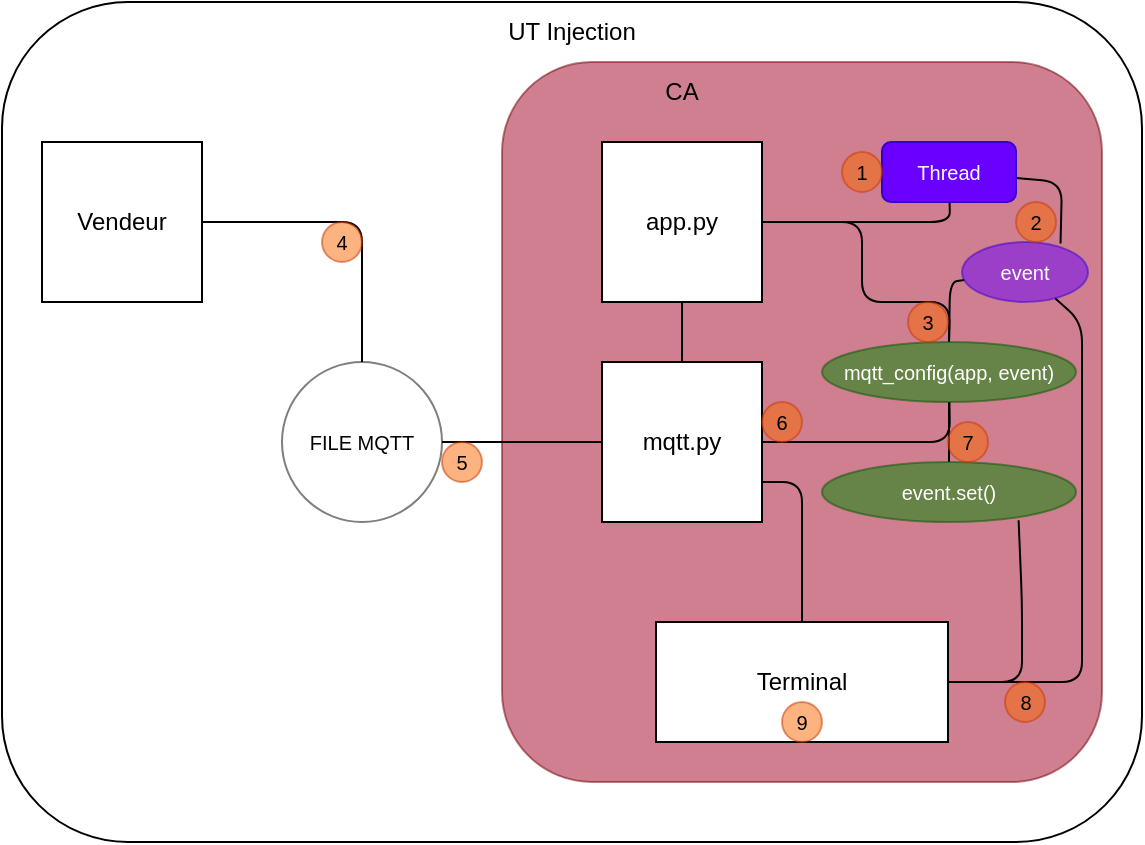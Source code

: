 <mxfile>
    <diagram id="pLIIukSje5bn8fONhate" name="Page-1">
        <mxGraphModel dx="676" dy="471" grid="1" gridSize="10" guides="1" tooltips="1" connect="1" arrows="1" fold="1" page="1" pageScale="1" pageWidth="827" pageHeight="1169" math="0" shadow="0">
            <root>
                <mxCell id="0"/>
                <mxCell id="1" parent="0"/>
                <mxCell id="2" value="" style="rounded=1;whiteSpace=wrap;html=1;" vertex="1" parent="1">
                    <mxGeometry x="140" y="60" width="570" height="420" as="geometry"/>
                </mxCell>
                <mxCell id="10" value="" style="rounded=1;whiteSpace=wrap;html=1;fillColor=#a20025;fontColor=#ffffff;strokeColor=#6F0000;opacity=50;" vertex="1" parent="1">
                    <mxGeometry x="390" y="90" width="300" height="360" as="geometry"/>
                </mxCell>
                <mxCell id="3" value="UT Injection" style="text;html=1;strokeColor=none;fillColor=none;align=center;verticalAlign=middle;whiteSpace=wrap;rounded=0;" vertex="1" parent="1">
                    <mxGeometry x="370" y="60" width="110" height="30" as="geometry"/>
                </mxCell>
                <mxCell id="7" style="edgeStyle=none;html=1;entryX=0.5;entryY=0;entryDx=0;entryDy=0;endArrow=none;endFill=0;" edge="1" parent="1" source="4" target="5">
                    <mxGeometry relative="1" as="geometry"/>
                </mxCell>
                <mxCell id="22" style="edgeStyle=none;html=1;entryX=0.5;entryY=0;entryDx=0;entryDy=0;fontSize=10;endArrow=none;endFill=0;" edge="1" parent="1" source="4" target="20">
                    <mxGeometry relative="1" as="geometry">
                        <Array as="points">
                            <mxPoint x="570" y="170"/>
                            <mxPoint x="570" y="210"/>
                            <mxPoint x="614" y="210"/>
                        </Array>
                    </mxGeometry>
                </mxCell>
                <mxCell id="4" value="app.py" style="whiteSpace=wrap;html=1;aspect=fixed;" vertex="1" parent="1">
                    <mxGeometry x="440" y="130" width="80" height="80" as="geometry"/>
                </mxCell>
                <mxCell id="8" style="edgeStyle=none;html=1;entryX=0.5;entryY=0;entryDx=0;entryDy=0;endArrow=none;endFill=0;exitX=1;exitY=0.75;exitDx=0;exitDy=0;" edge="1" parent="1" source="5" target="6">
                    <mxGeometry relative="1" as="geometry">
                        <Array as="points">
                            <mxPoint x="540" y="300"/>
                        </Array>
                    </mxGeometry>
                </mxCell>
                <mxCell id="5" value="mqtt.py" style="whiteSpace=wrap;html=1;aspect=fixed;" vertex="1" parent="1">
                    <mxGeometry x="440" y="240" width="80" height="80" as="geometry"/>
                </mxCell>
                <mxCell id="6" value="Terminal" style="rounded=0;whiteSpace=wrap;html=1;" vertex="1" parent="1">
                    <mxGeometry x="467" y="370" width="146" height="60" as="geometry"/>
                </mxCell>
                <mxCell id="14" style="edgeStyle=none;html=1;entryX=0.5;entryY=0;entryDx=0;entryDy=0;fontSize=10;endArrow=none;endFill=0;" edge="1" parent="1" source="9" target="13">
                    <mxGeometry relative="1" as="geometry">
                        <Array as="points">
                            <mxPoint x="320" y="170"/>
                        </Array>
                    </mxGeometry>
                </mxCell>
                <mxCell id="9" value="Vendeur" style="whiteSpace=wrap;html=1;aspect=fixed;" vertex="1" parent="1">
                    <mxGeometry x="160" y="130" width="80" height="80" as="geometry"/>
                </mxCell>
                <mxCell id="12" value="CA" style="text;html=1;strokeColor=none;fillColor=none;align=center;verticalAlign=middle;whiteSpace=wrap;rounded=0;" vertex="1" parent="1">
                    <mxGeometry x="425" y="90" width="110" height="30" as="geometry"/>
                </mxCell>
                <mxCell id="15" style="edgeStyle=none;html=1;entryX=0;entryY=0.5;entryDx=0;entryDy=0;fontSize=10;endArrow=none;endFill=0;" edge="1" parent="1" source="13" target="5">
                    <mxGeometry relative="1" as="geometry">
                        <Array as="points"/>
                    </mxGeometry>
                </mxCell>
                <mxCell id="13" value="&lt;font style=&quot;font-size: 10px;&quot;&gt;FILE MQTT&lt;/font&gt;" style="ellipse;whiteSpace=wrap;html=1;aspect=fixed;opacity=50;" vertex="1" parent="1">
                    <mxGeometry x="280" y="240" width="80" height="80" as="geometry"/>
                </mxCell>
                <mxCell id="17" style="edgeStyle=none;html=1;entryX=1;entryY=0.5;entryDx=0;entryDy=0;fontSize=10;endArrow=none;endFill=0;" edge="1" parent="1" source="16" target="4">
                    <mxGeometry relative="1" as="geometry">
                        <Array as="points">
                            <mxPoint x="614" y="170"/>
                        </Array>
                    </mxGeometry>
                </mxCell>
                <mxCell id="19" style="edgeStyle=none;html=1;fontSize=10;endArrow=none;endFill=0;entryX=0.782;entryY=0.024;entryDx=0;entryDy=0;entryPerimeter=0;" edge="1" parent="1" source="16" target="18">
                    <mxGeometry relative="1" as="geometry">
                        <Array as="points">
                            <mxPoint x="670" y="150"/>
                        </Array>
                    </mxGeometry>
                </mxCell>
                <mxCell id="16" value="Thread" style="rounded=1;whiteSpace=wrap;html=1;fontSize=10;fillColor=#6a00ff;fontColor=#ffffff;strokeColor=#3700CC;" vertex="1" parent="1">
                    <mxGeometry x="580" y="130" width="67" height="30" as="geometry"/>
                </mxCell>
                <mxCell id="26" style="edgeStyle=none;html=1;entryX=0.5;entryY=0;entryDx=0;entryDy=0;fontSize=10;endArrow=none;endFill=0;" edge="1" parent="1" source="18" target="20">
                    <mxGeometry relative="1" as="geometry">
                        <Array as="points">
                            <mxPoint x="614" y="200"/>
                        </Array>
                    </mxGeometry>
                </mxCell>
                <mxCell id="28" style="edgeStyle=none;html=1;entryX=1;entryY=0.5;entryDx=0;entryDy=0;fontSize=10;endArrow=none;endFill=0;" edge="1" parent="1" source="18" target="6">
                    <mxGeometry relative="1" as="geometry">
                        <Array as="points">
                            <mxPoint x="680" y="220"/>
                            <mxPoint x="680" y="400"/>
                        </Array>
                    </mxGeometry>
                </mxCell>
                <mxCell id="18" value="event" style="ellipse;whiteSpace=wrap;html=1;fontSize=10;fillColor=#6a00ff;fontColor=#ffffff;strokeColor=#3700CC;opacity=50;" vertex="1" parent="1">
                    <mxGeometry x="620" y="180" width="63" height="30" as="geometry"/>
                </mxCell>
                <mxCell id="23" style="edgeStyle=none;html=1;entryX=1;entryY=0.5;entryDx=0;entryDy=0;fontSize=10;endArrow=none;endFill=0;" edge="1" parent="1" source="20" target="5">
                    <mxGeometry relative="1" as="geometry">
                        <Array as="points">
                            <mxPoint x="614" y="280"/>
                        </Array>
                    </mxGeometry>
                </mxCell>
                <mxCell id="25" style="edgeStyle=none;html=1;fontSize=10;endArrow=none;endFill=0;" edge="1" parent="1" source="20" target="24">
                    <mxGeometry relative="1" as="geometry"/>
                </mxCell>
                <mxCell id="20" value="mqtt_config(app, event)" style="ellipse;whiteSpace=wrap;html=1;fontSize=10;fillColor=#008a00;fontColor=#ffffff;strokeColor=#005700;opacity=50;" vertex="1" parent="1">
                    <mxGeometry x="550" y="230" width="127" height="30" as="geometry"/>
                </mxCell>
                <mxCell id="27" style="edgeStyle=none;html=1;entryX=1;entryY=0.5;entryDx=0;entryDy=0;fontSize=10;endArrow=none;endFill=0;exitX=0.774;exitY=0.971;exitDx=0;exitDy=0;exitPerimeter=0;" edge="1" parent="1" source="24" target="6">
                    <mxGeometry relative="1" as="geometry">
                        <Array as="points">
                            <mxPoint x="650" y="360"/>
                            <mxPoint x="650" y="400"/>
                        </Array>
                    </mxGeometry>
                </mxCell>
                <mxCell id="24" value="event.set()" style="ellipse;whiteSpace=wrap;html=1;fontSize=10;fillColor=#008a00;fontColor=#ffffff;strokeColor=#005700;opacity=50;" vertex="1" parent="1">
                    <mxGeometry x="550" y="290" width="127" height="30" as="geometry"/>
                </mxCell>
                <mxCell id="29" value="5" style="ellipse;whiteSpace=wrap;html=1;aspect=fixed;fontSize=10;opacity=50;fillColor=#fa6800;fontColor=#000000;strokeColor=#C73500;" vertex="1" parent="1">
                    <mxGeometry x="360" y="280" width="20" height="20" as="geometry"/>
                </mxCell>
                <mxCell id="30" value="4" style="ellipse;whiteSpace=wrap;html=1;aspect=fixed;fontSize=10;opacity=50;fillColor=#fa6800;fontColor=#000000;strokeColor=#C73500;" vertex="1" parent="1">
                    <mxGeometry x="300" y="170" width="20" height="20" as="geometry"/>
                </mxCell>
                <mxCell id="31" value="3" style="ellipse;whiteSpace=wrap;html=1;aspect=fixed;fontSize=10;opacity=50;fillColor=#fa6800;fontColor=#000000;strokeColor=#C73500;" vertex="1" parent="1">
                    <mxGeometry x="593" y="210" width="20" height="20" as="geometry"/>
                </mxCell>
                <mxCell id="32" value="2" style="ellipse;whiteSpace=wrap;html=1;aspect=fixed;fontSize=10;opacity=50;fillColor=#fa6800;fontColor=#000000;strokeColor=#C73500;" vertex="1" parent="1">
                    <mxGeometry x="647" y="160" width="20" height="20" as="geometry"/>
                </mxCell>
                <mxCell id="33" value="1" style="ellipse;whiteSpace=wrap;html=1;aspect=fixed;fontSize=10;opacity=50;fillColor=#fa6800;fontColor=#000000;strokeColor=#C73500;" vertex="1" parent="1">
                    <mxGeometry x="560" y="135" width="20" height="20" as="geometry"/>
                </mxCell>
                <mxCell id="34" value="6" style="ellipse;whiteSpace=wrap;html=1;aspect=fixed;fontSize=10;opacity=50;fillColor=#fa6800;fontColor=#000000;strokeColor=#C73500;" vertex="1" parent="1">
                    <mxGeometry x="520" y="260" width="20" height="20" as="geometry"/>
                </mxCell>
                <mxCell id="35" value="7" style="ellipse;whiteSpace=wrap;html=1;aspect=fixed;fontSize=10;opacity=50;fillColor=#fa6800;fontColor=#000000;strokeColor=#C73500;" vertex="1" parent="1">
                    <mxGeometry x="613" y="270" width="20" height="20" as="geometry"/>
                </mxCell>
                <mxCell id="36" value="8" style="ellipse;whiteSpace=wrap;html=1;aspect=fixed;fontSize=10;opacity=50;fillColor=#fa6800;fontColor=#000000;strokeColor=#C73500;" vertex="1" parent="1">
                    <mxGeometry x="641.5" y="400" width="20" height="20" as="geometry"/>
                </mxCell>
                <mxCell id="37" value="9" style="ellipse;whiteSpace=wrap;html=1;aspect=fixed;fontSize=10;opacity=50;fillColor=#fa6800;fontColor=#000000;strokeColor=#C73500;" vertex="1" parent="1">
                    <mxGeometry x="530" y="410" width="20" height="20" as="geometry"/>
                </mxCell>
            </root>
        </mxGraphModel>
    </diagram>
</mxfile>
